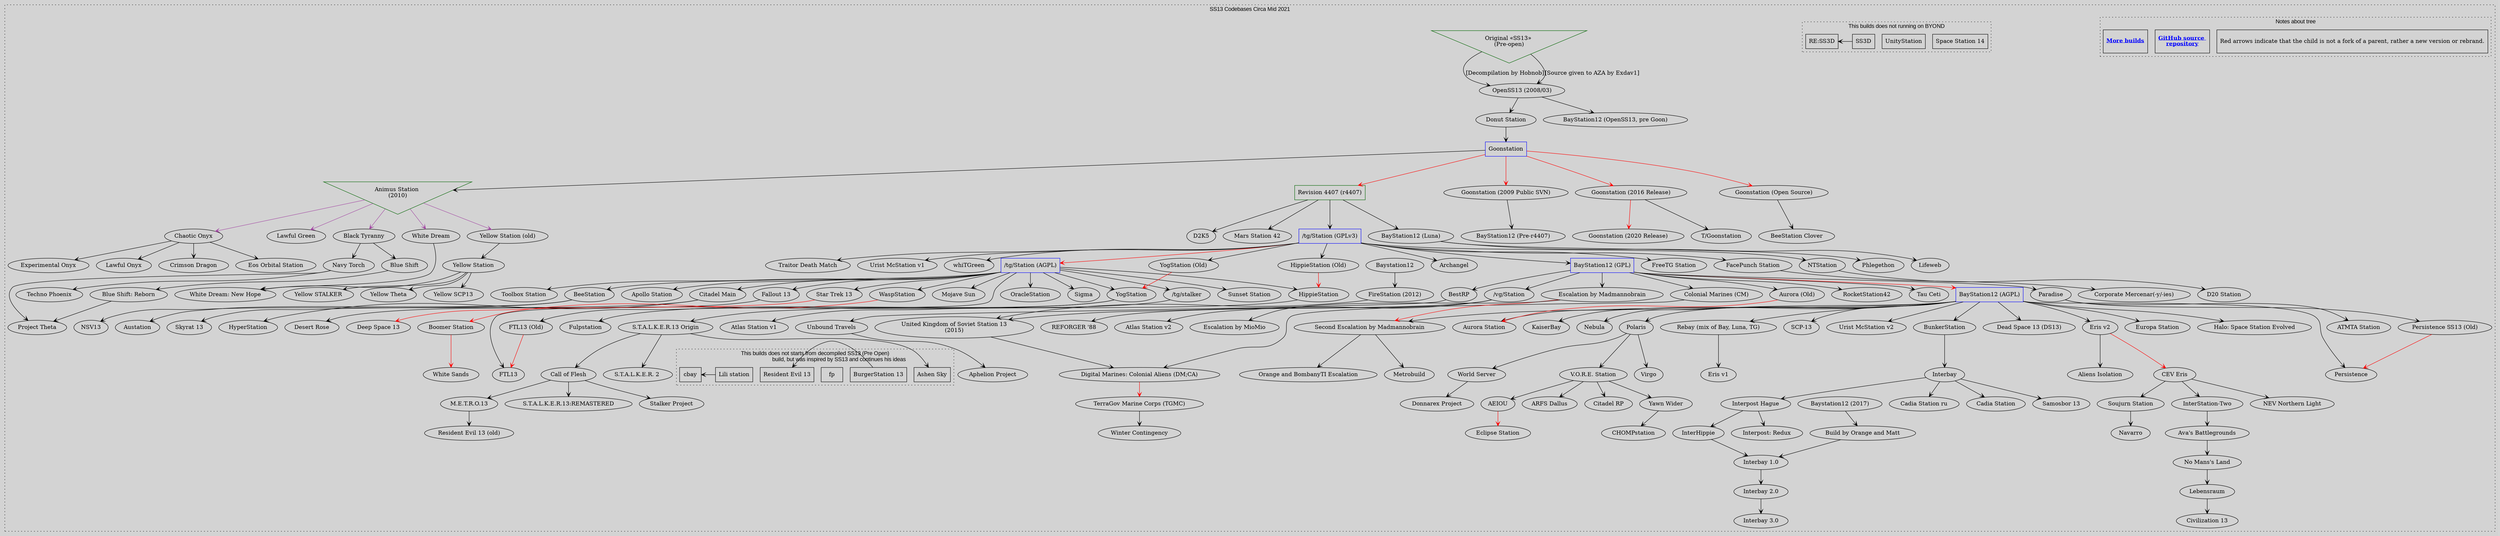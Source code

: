 digraph G {
	/// Attributes ///
	color    = "black"
	fontname = "Arial"
	fontsize = 14
	ratio    = "auto" //size = "30, 30"
	rankdir  = "LB"
	bgcolor  = lightgray
	//splines  = false

	graph [
		compound = true
	]
	edge [
		arrowhead = vee,
		arrowtail = vee,
		splines = curved
	]

	//
	subgraph "cluster мap"
	{
		//
		subgraph "cluster note"
		{
			/// Attributes ///
			label    = "Notes about tree"
			style    = "dotted"
			rankdir  = "LB"
			compound = false
			rank     = same
			//pos      = "10,10!"

			node [
				shape    = rectangle,
				fontsize = 14,
				//width    = 3.5
				//height   = .08
				minlen = 1
			]
			edge [
				constraint = false
			]

			/// Nodes ///
			note1 [
				label  = "Red arrows indicate that the child is not a fork of a parent, rather a new version or rebrand.\l",
				width  = 4.5,
				height = .8
			]
			note2 [
				shape     = record,
				fontcolor = "blue"
				decorate  = true
				label     = <<b><u>GitHub source <br/>repository</u></b>>,
				URL       = "https://github.com/CthulhuOnIce/SS13-Codebases",
				width     = 1.4,
				height    = .8
			]
			note3 [
				shape     = record,
				fontcolor = "blue"
				decorate  = true
				label     = <<b><u>More builds</u></b>>,
				URL       = "https://github.com/SS13-Source-Archive",
				width     = 1.4,
				height    = .8
			]
			//dummy_helper1 [style = "invis", width = 3]

			/// Edges ///
			//note1            -> note2 [style = "invis", constraint = false, dir = left] //, taillabel = "tail", lhead=cluster_0, constraint=false]
			//node [shape=record, height=.08, fontsize=11, width=3.5]
			//note1            -> dummy_helper1 [style = "invis"] //, taillabel = "tail", lhead=cluster_0, constraint=false]
		}

		//
		subgraph "cluster not byond"
		{
			/// Attributes ///
			label    = "This builds does not running on BYOND"
			style    = "dotted"
			//rankdir  = "LB"
			//compound = false
			//rank     = same

			node [
				shape    = rectangle,
				//fontsize = 14,
				//width    = 3.5
				//height   = .08
				minlen   = 1
			]
			edge [
				constraint = false
				dir = left
			]

			/// Nodes ///
			"Space Station 14" // added by: CthulhuOnIce
			"UnityStation" // added by: CthulhuOnIce

			/// Edges ///
			"SS3D" -> "RE:SS3D" // added by: CthulhuOnIce
		}

		//
		subgraph "cluster not from decompiled ss13"
		{
			/// Attributes ///
			label    = "This builds does not starts from decompiled SS13 (Pre Open)
				build, but was inspired by SS13 and continues his ideas"
			style    = "dotted"

			node [
				shape    = rectangle,
				//fontsize = 14,
				//width    = 3.5
				//height   = .08
				minlen   = 1
			]
			edge [
				constraint = false
				dir = left
			]

			/// Nodes ///
			"Ashen Sky" // added by: Gesugao-san
			"BurgerStation 13" // added by: CthulhuOnIce
			// Initial commit: https://github.com/BurgerLUA/burgerstation/commit/92619a74a8a069cda750ff6c06a6f36b58d1b896
			"fp" // added by: Gesugao-san

			/// Edges ///
			"BurgerStation 13" -> "Resident Evil 13" // added by: Gesugao-san
			"Lili station"     -> "cbay" // added by: Gesugao-san
		}

		/// Attributes ///
		label    = "SS13 Codebases Circa Mid 2021"
		labelloc = "top"
		style    = "dotted"
		//rankdir = "TB"
		//edge [constraint = true]

		/// Nodes ///
		"/tg/Station (AGPL)" [shape = rectangle, color = blue] // added by: CthulhuOnIce
		"/tg/Station (GPLv3)" [shape = rectangle, color = blue] // added by: CthulhuOnIce
		"Animus Station \n(2010)" [shape = invtriangle, color = darkgreen] // added by: Gesugao-san
		"BayStation12 (AGPL)" [shape = rectangle, color = blue] // added by: CthulhuOnIce
		"BayStation12 (GPL)" [shape = rectangle, color = blue] // added by: CthulhuOnIce
		"Goonstation" [shape = rectangle, color = blue] // added by: CthulhuOnIce
		"Original «SS13» \n(Pre-open)" [shape = invtriangle, color = darkgreen] // added by: CthulhuOnIce
		"Revision 4407 (r4407)" [shape = rectangle, color = darkgreen] // added by: CthulhuOnIce

		/// Edges ///
		"/tg/stalker"                                 -> "S.T.A.L.K.E.R.13 Origin" // added by: Gesugao-san
		"/tg/Station (AGPL)"                          -> "/tg/stalker" // added by: Gesugao-san
		"/tg/Station (AGPL)"                          -> "Apollo Station" // added by: CthulhuOnIce
		"/tg/Station (AGPL)"                          -> "BeeStation" // added by: CthulhuOnIce
		"/tg/Station (AGPL)"                          -> "Citadel Main" // added by: CthulhuOnIce
		"/tg/Station (AGPL)"                          -> "Fallout 13" // added by: CthulhuOnIce
		"/tg/Station (AGPL)"                          -> "FTL13" // added by: CthulhuOnIce
		"/tg/Station (AGPL)"                          -> "HippieStation" // added by: CthulhuOnIce
		"/tg/Station (AGPL)"                          -> "Mojave Sun" // added by: CthulhuOnIce
		"/tg/Station (AGPL)"                          -> "OracleStation" // added by: CthulhuOnIce
		"/tg/Station (AGPL)"                          -> "Sigma" // sadly added by: Gesugao-san
		"/tg/Station (AGPL)"                          -> "Star Trek 13" // added by: CthulhuOnIce
		"/tg/Station (AGPL)"                          -> "Sunset Station" // added by: CthulhuOnIce
		"/tg/Station (AGPL)"                          -> "Toolbox Station" // added by: CthulhuOnIce
		"/tg/Station (AGPL)"                          -> "WaspStation" // added by: CthulhuOnIce
		"/tg/Station (AGPL)"                          -> "YogStation" // added by: CthulhuOnIce
		"/tg/Station (GPLv3)"                         -> "/tg/Station (AGPL)" [color = red] // added by: CthulhuOnIce
		"/tg/Station (GPLv3)"                         -> "Archangel" // added by: CthulhuOnIce
		"/tg/Station (GPLv3)"                         -> "BayStation12 (GPL)" // added by: CthulhuOnIce
		"/tg/Station (GPLv3)"                         -> "FacePunch Station" // added by: CthulhuOnIce
		"/tg/Station (GPLv3)"                         -> "FreeTG Station" // added by: Gesugao-san
		"/tg/Station (GPLv3)"                         -> "HippieStation (Old)" // added by: CthulhuOnIce
		"/tg/Station (GPLv3)"                         -> "NTStation" // added by: CthulhuOnIce
		"/tg/Station (GPLv3)"                         -> "Traitor Death Match" // added by: CthulhuOnIce
		"/tg/Station (GPLv3)"                         -> "Urist McStation v1" // added by: Gesugao-san
		"/tg/Station (GPLv3)"                         -> "whiTGreen" // added by: Gesugao-san
		"/tg/Station (GPLv3)"                         -> "YogStation (Old)" // added by: CthulhuOnIce
		"/vg/Station"                                 -> "Atlas Station v2" // added by: Gesugao-san
		"/vg/Station"                                 -> "REFORGER '88" // added by: Gesugao-san
		"/vg/Station"                                 -> "United Kingdom of Soviet Station 13\n(2015)" // added by: Void.
		"AEIOU"                                       -> "Eclipse Station" [color = red] // added by: CthulhuOnIce
		"Animus Station \n(2010)"                     -> "Black Tyranny" [color = "#a349a4"] // added by: Void.
		"Animus Station \n(2010)"                     -> "Chaotic Onyx" [color = "#a349a4"] // added by: Void.
		"Animus Station \n(2010)"                     -> "Lawful Green" [color = "#a349a4"] // added by: Void.
		"Animus Station \n(2010)"                     -> "White Dream" [color = "#a349a4"] // added by: Void.
		"Animus Station \n(2010)"                     -> "Yellow Station (old)" [color = "#a349a4"] // added by: Void.
		"Aurora (Old)"                                -> "Aurora Station" [color = red] // added by: CthulhuOnIce
		"Ava's Battlegrounds"                         -> "No Mans's Land" // added by: CthulhuOnIce
		"Baystation12 (2017)"                         -> "Build by Orange and Matt" // added by: Void.
		"BayStation12 (AGPL)"                         -> "Aurora Station" // added by: CthulhuOnIce
		"BayStation12 (AGPL)"                         -> "BunkerStation" // added by: Gesugao-san
		"BayStation12 (AGPL)"                         -> "Dead Space 13 (DS13)" // added by: CthulhuOnIce
		"BayStation12 (AGPL)"                         -> "Eris v2" // added by: Gesugao-san
		"BayStation12 (AGPL)"                         -> "Europa Station" // added by: CthulhuOnIce
		"BayStation12 (AGPL)"                         -> "Halo: Space Station Evolved" // added by: CthulhuOnIce
		"BayStation12 (AGPL)"                         -> "KaiserBay" // added by: Gesugao-san
		"BayStation12 (AGPL)"                         -> "Nebula" // added by: quardbreak
		"BayStation12 (AGPL)"                         -> "Persistence" // added by: CthulhuOnIce
		"BayStation12 (AGPL)"                         -> "Polaris" // added by: CthulhuOnIce
		"BayStation12 (AGPL)"                         -> "Rebay (mix of Bay, Luna, TG)" // added by: Gesugao-san
		"BayStation12 (AGPL)"                         -> "SCP-13" // added by: CthulhuOnIce
		"BayStation12 (AGPL)"                         -> "Second Escalation by Madmannobrain" // added by: Void.
		"BayStation12 (AGPL)"                         -> "Urist McStation v2" // added by: CthulhuOnIce, edit: Gesugao-san
		"BayStation12 (GPL)"                          -> "/vg/Station" // added by: CthulhuOnIce
		"BayStation12 (GPL)"                          -> "Aurora (Old)" // added by: CthulhuOnIce
		"BayStation12 (GPL)"                          -> "BayStation12 (AGPL)" [color = red] // added by: CthulhuOnIce
		"BayStation12 (GPL)"                          -> "BestRP" // added by: CthulhuOnIce
		"BayStation12 (GPL)"                          -> "Colonial Marines (CM)" // added by: CthulhuOnIce
		"BayStation12 (GPL)"                          -> "Escalation by Madmannobrain" // added by: Gesugao-san
		"BayStation12 (GPL)"                          -> "Paradise" // added by: CthulhuOnIce
		"BayStation12 (GPL)"                          -> "RocketStation42" // added by: CthulhuOnIce
		"BayStation12 (GPL)"                          -> "Tau Ceti" // added by: CthulhuOnIce
		"BayStation12 (Luna)"                         -> "Lifeweb" // added by: CthulhuOnIce
		"BayStation12 (Luna)"                         -> "Phlegethon" // added by: Gesugao-san
		"Baystation12"                                -> "FireStation (2012)" // added by: Void.
		"BeeStation"                                  -> "Austation" // added by: CthulhuOnIce
		"BeeStation"                                  -> "NSV13" // added by: CthulhuOnIce
		"BestRP"                                      -> "Unbound Travels" // added by: Gesugao-san
		"Black Tyranny"                               -> "Blue Shift" // added by: Void.
		"Black Tyranny"                               -> "Navy Torch" // added by: Void.
		"Blue Shift: Reborn"                          -> "Project Theta" // added by: Void.
		"Blue Shift"                                  -> "Blue Shift: Reborn" // added by: Void.
		"Boomer Station"                              -> "White Sands" [color = red] // added by: CthulhuOnIce
		"Build by Orange and Matt"                    -> "Interbay 1.0" // added by: Void.
		"BunkerStation"                               -> "Interbay" // added by: CthulhuOnIce
		"Call of Flesh"                               -> "M.E.T.R.O.13" // added by: Void.
		"Call of Flesh"                               -> "S.T.A.L.K.E.R.13:REMASTERED" // added by: Void.
		"Call of Flesh"                               -> "Stalker Project" // added by: Gesugao-san
		"CEV Eris"                                    -> "InterStation-Two" // added by: CthulhuOnIce
		"CEV Eris"                                    -> "NEV Northern Light" // added by: Gesugao-san
		"CEV Eris"                                    -> "Soujurn Station" // added by: Gesugao-san
		"Chaotic Onyx"                                -> "Crimson Dragon" // added by: Void.
		"Chaotic Onyx"                                -> "Eos Orbital Station" // added by: Void.
		"Chaotic Onyx"                                -> "Experimental Onyx" // added by: Void.
		"Chaotic Onyx"                                -> "Lawful Onyx" // added by: Void.
		"Citadel Main"                                -> "HyperStation" // added by: CthulhuOnIce
		"Citadel Main"                                -> "Skyrat 13" // added by: CthulhuOnIce
		"Colonial Marines (CM)"                       -> "Digital Marines: Colonial Aliens (DM;CA)" // added by: CthulhuOnIce
		"Digital Marines: Colonial Aliens (DM;CA)"    -> "TerraGov Marine Corps (TGMC)" [color = red] // added by: CthulhuOnIce
		"Donut Station"                               -> "Goonstation" // added by: CthulhuOnIce, edited: Gesugao-san
		"Eris v2"                                     -> "Aliens Isolation" // added by: Gesugao-san
		"Eris v2"                                     -> "CEV Eris" [color = red] // added by: Gesugao-san
		"Escalation by Madmannobrain"                 -> "Escalation by MioMio" // added by: Void.
		"Escalation by Madmannobrain"                 -> "Second Escalation by Madmannobrain" [color = red] // added by: Void.
		"FacePunch Station"                           -> "Corporate Mercenar(-y/-ies)" // added by: CthulhuOnIce
		"Fallout 13"                                  -> "Desert Rose" // added by: CthulhuOnIce
		"FireStation (2012)"                          -> "United Kingdom of Soviet Station 13\n(2015)" // added by: Void.
		"FTL13 (Old)"                                 -> "FTL13" [color = red] // added by: CthulhuOnIce
		"Goonstation (2009 Public SVN)"               -> "BayStation12 (Pre-r4407)" // added by: Gesugao-san
		"Goonstation (2016 Release)"                  -> "Goonstation (2020 Release)" [color = red] // added by: CthulhuOnIce
		"Goonstation (2016 Release)"                  -> "T/Goonstation" // added by: CthulhuOnIce
		"Goonstation (Open Source)"                   -> "BeeStation Clover" // added by: Gesugao-san
		"Goonstation"                                 -> "Animus Station \n(2010)" // proudly added by: Void. and Gesugao-san
		"Goonstation"                                 -> "Goonstation (2009 Public SVN)" [color = red] // added by: Gesugao-san
		"Goonstation"                                 -> "Goonstation (2016 Release)" [color = red] // added by: CthulhuOnIce
		"Goonstation"                                 -> "Goonstation (Open Source)" [color = red] // added by: CthulhuOnIce
		"Goonstation"                                 -> "Revision 4407 (r4407)" [color = red] // added by: CthulhuOnIce
		"HippieStation (Old)"                         -> "HippieStation" [color = red] // added by: Gesugao-san
		"HippieStation"                               -> "Atlas Station v1" // added by: Gesugao-san
		"Interbay 1.0"                                -> "Interbay 2.0" // added by: Gesugao-san
		"Interbay 2.0"                                -> "Interbay 3.0" // added by: Gesugao-san
		"Interbay"                                    -> "Cadia Station ru" // added by: Gesugao-san
		"Interbay"                                    -> "Cadia Station" // added by: Gesugao-san
		"Interbay"                                    -> "Interpost Hague" // added by: CthulhuOnIce
		"Interbay"                                    -> "Samosbor 13" // added by: Gesugao-san
		"InterHippie"                                 -> "Interbay 1.0" // added by: Gesugao-san
		"Interpost Hague"                             -> "InterHippie" // added by: Gesugao-san
		"Interpost Hague"                             -> "Interpost: Redux" // added by: Gesugao-san
		"InterStation-Two"                            -> "Ava's Battlegrounds" // added by: CthulhuOnIce
		"Lebensraum"                                  -> "Civilization 13" // added by: CthulhuOnIce
		"M.E.T.R.O.13"                                -> "Resident Evil 13 (old)" // added by: Void.
		"Navy Torch"                                  -> "Project Theta" // added by: Gesugao-san
		"Navy Torch"                                  -> "Techno Phoenix" // added by: Gesugao-san
		"No Mans's Land"                              -> "Lebensraum" // added by: CthulhuOnIce
		"NTStation"                                   -> "D20 Station" // added by: CthulhuOnIce
		"OpenSS13 (2008/03)"                          -> "BayStation12 (OpenSS13, pre Goon)" // added by: CthulhuOnIce, edited: Gesugao-san
		"OpenSS13 (2008/03)"                          -> "Donut Station" // added by: Gesugao-san
		"Original «SS13» \n(Pre-open)"                -> "OpenSS13 (2008/03)" [label = "[Decompilation by Hobnob]"] // added by: CthulhuOnIce, edited: Gesugao-san
		"Original «SS13» \n(Pre-open)"                -> "OpenSS13 (2008/03)" [label = "[Source given to AZA by Exdav1]"] // added by: Gesugao-san
		"Paradise"                                    -> "ATMTA Station" // added by: Gesugao-san
		"Paradise"                                    -> "Persistence SS13 (Old)" // added by: CthulhuOnIce
		"Persistence SS13 (Old)"                      -> "Persistence" [color = red] // added by: Gesugao-san
		"Polaris"                                     -> "V.O.R.E. Station" // added by: CthulhuOnIce
		"Polaris"                                     -> "Virgo" // added by: Gesugao-san
		"Polaris"                                     -> "World Server" // added by: CthulhuOnIce
		"Rebay (mix of Bay, Luna, TG)"                -> "Eris v1" // added by: Gesugao-san
		"Revision 4407 (r4407)"                       -> "/tg/Station (GPLv3)" // added by: CthulhuOnIce, edited: Gesugao-san
		"Revision 4407 (r4407)"                       -> "BayStation12 (Luna)" // added by: CthulhuOnIce
		"Revision 4407 (r4407)"                       -> "D2K5" // added by: CthulhuOnIce
		"Revision 4407 (r4407)"                       -> "Mars Station 42" // added by: CthulhuOnIce
		"S.T.A.L.K.E.R.13 Origin"                     -> "Ashen Sky" // added by: Gesugao-san
		"S.T.A.L.K.E.R.13 Origin"                     -> "Call of Flesh" // added by: Gesugao-san
		"S.T.A.L.K.E.R.13 Origin"                     -> "S.T.A.L.K.E.R. 2 " // added by: Void.
		"Second Escalation by Madmannobrain"          -> "Metrobuild" // added by: Void.
		"Second Escalation by Madmannobrain"          -> "Orange and BombanyTI Escalation" // added by: Void.
		"Soujurn Station"                             -> "Navarro" // added by: Gesugao-san
		"Star Trek 13"                                -> "Deep Space 13" [color = red] // added by: CthulhuOnIce
		"TerraGov Marine Corps (TGMC)"                -> "Winter Contingency" // added by: Gesugao-san
		"Unbound Travels"                             -> "Aphelion Project" // added by: Gesugao-san
		"United Kingdom of Soviet Station 13\n(2015)" -> "Digital Marines: Colonial Aliens (DM;CA)" // added by: Void.
		"V.O.R.E. Station"                            -> "AEIOU" // added by: CthulhuOnIce
		"V.O.R.E. Station"                            -> "ARFS Dallus" // added by: Gesugao-san
		"V.O.R.E. Station"                            -> "Citadel RP" // added by: CthulhuOnIce
		"V.O.R.E. Station"                            -> "Yawn Wider" // added by: CthulhuOnIce
		"WaspStation"                                 -> "Boomer Station" [color = red] // added by: CthulhuOnIce
		"White Dream"                                 -> "White Dream: New Hope" // added by: Gesugao-san
		"World Server"                                -> "Donnarex Project" // added by: Gesugao-san
		"Yawn Wider"                                  -> "CHOMPstation" // added by: CthulhuOnIce
		"Yellow Station (old)"                        -> "Yellow Station" // added by: Void.
		"Yellow Station"                              -> "White Dream: New Hope" // added by: Void.
		"Yellow Station"                              -> "Yellow SCP13" // added by: Void.
		"Yellow Station"                              -> "Yellow STALKER" // added by: Void.
		"Yellow Station"                              -> "Yellow Theta" // added by: Void.
		"YogStation (Old)"                            -> "YogStation" [color = red] // added by: CthulhuOnIce
		"YogStation"                                  -> "FTL13 (Old)" // added by: CthulhuOnIce, edited: quardbreak
		"YogStation"                                  -> "Fulpstation" // added by: CthulhuOnIce
	}
}
